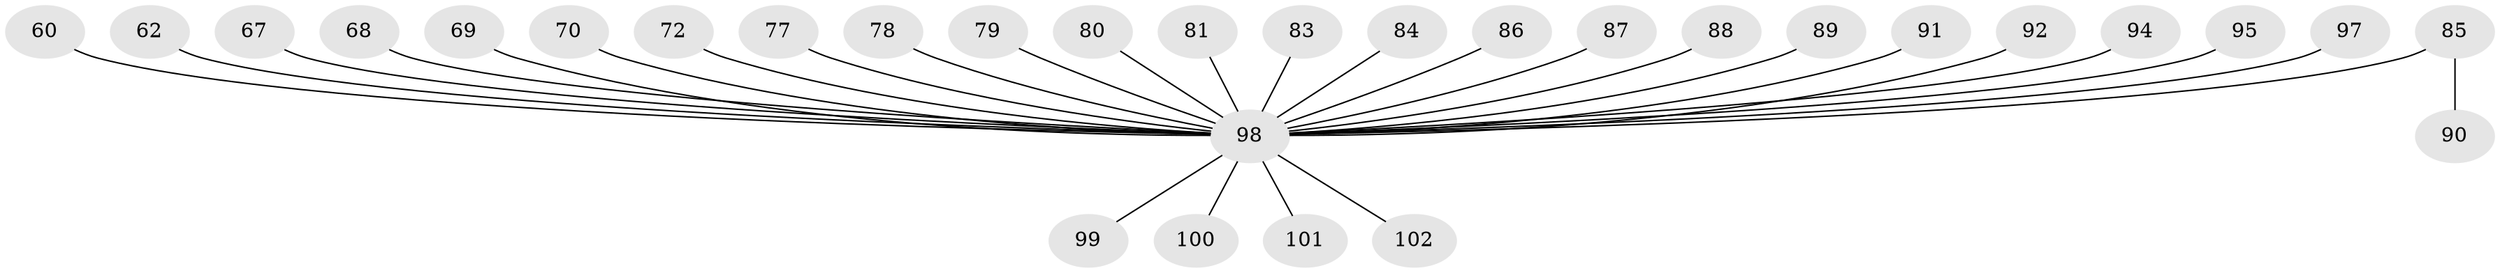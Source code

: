 // original degree distribution, {4: 0.10784313725490197, 6: 0.0196078431372549, 3: 0.11764705882352941, 2: 0.20588235294117646, 5: 0.029411764705882353, 1: 0.5196078431372549}
// Generated by graph-tools (version 1.1) at 2025/56/03/04/25 21:56:32]
// undirected, 30 vertices, 29 edges
graph export_dot {
graph [start="1"]
  node [color=gray90,style=filled];
  60;
  62;
  67;
  68;
  69;
  70;
  72;
  77;
  78;
  79;
  80;
  81;
  83;
  84;
  85;
  86;
  87 [super="+73"];
  88;
  89;
  90;
  91;
  92;
  94;
  95;
  97;
  98 [super="+34+38+96+75+52+56+58+93+59"];
  99;
  100;
  101;
  102;
  60 -- 98;
  62 -- 98;
  67 -- 98;
  68 -- 98;
  69 -- 98;
  70 -- 98;
  72 -- 98;
  77 -- 98;
  78 -- 98;
  79 -- 98;
  80 -- 98;
  81 -- 98;
  83 -- 98;
  84 -- 98;
  85 -- 90;
  85 -- 98;
  86 -- 98;
  87 -- 98;
  88 -- 98;
  89 -- 98;
  91 -- 98;
  92 -- 98;
  94 -- 98;
  95 -- 98;
  97 -- 98;
  98 -- 100;
  98 -- 99;
  98 -- 101;
  98 -- 102;
}
